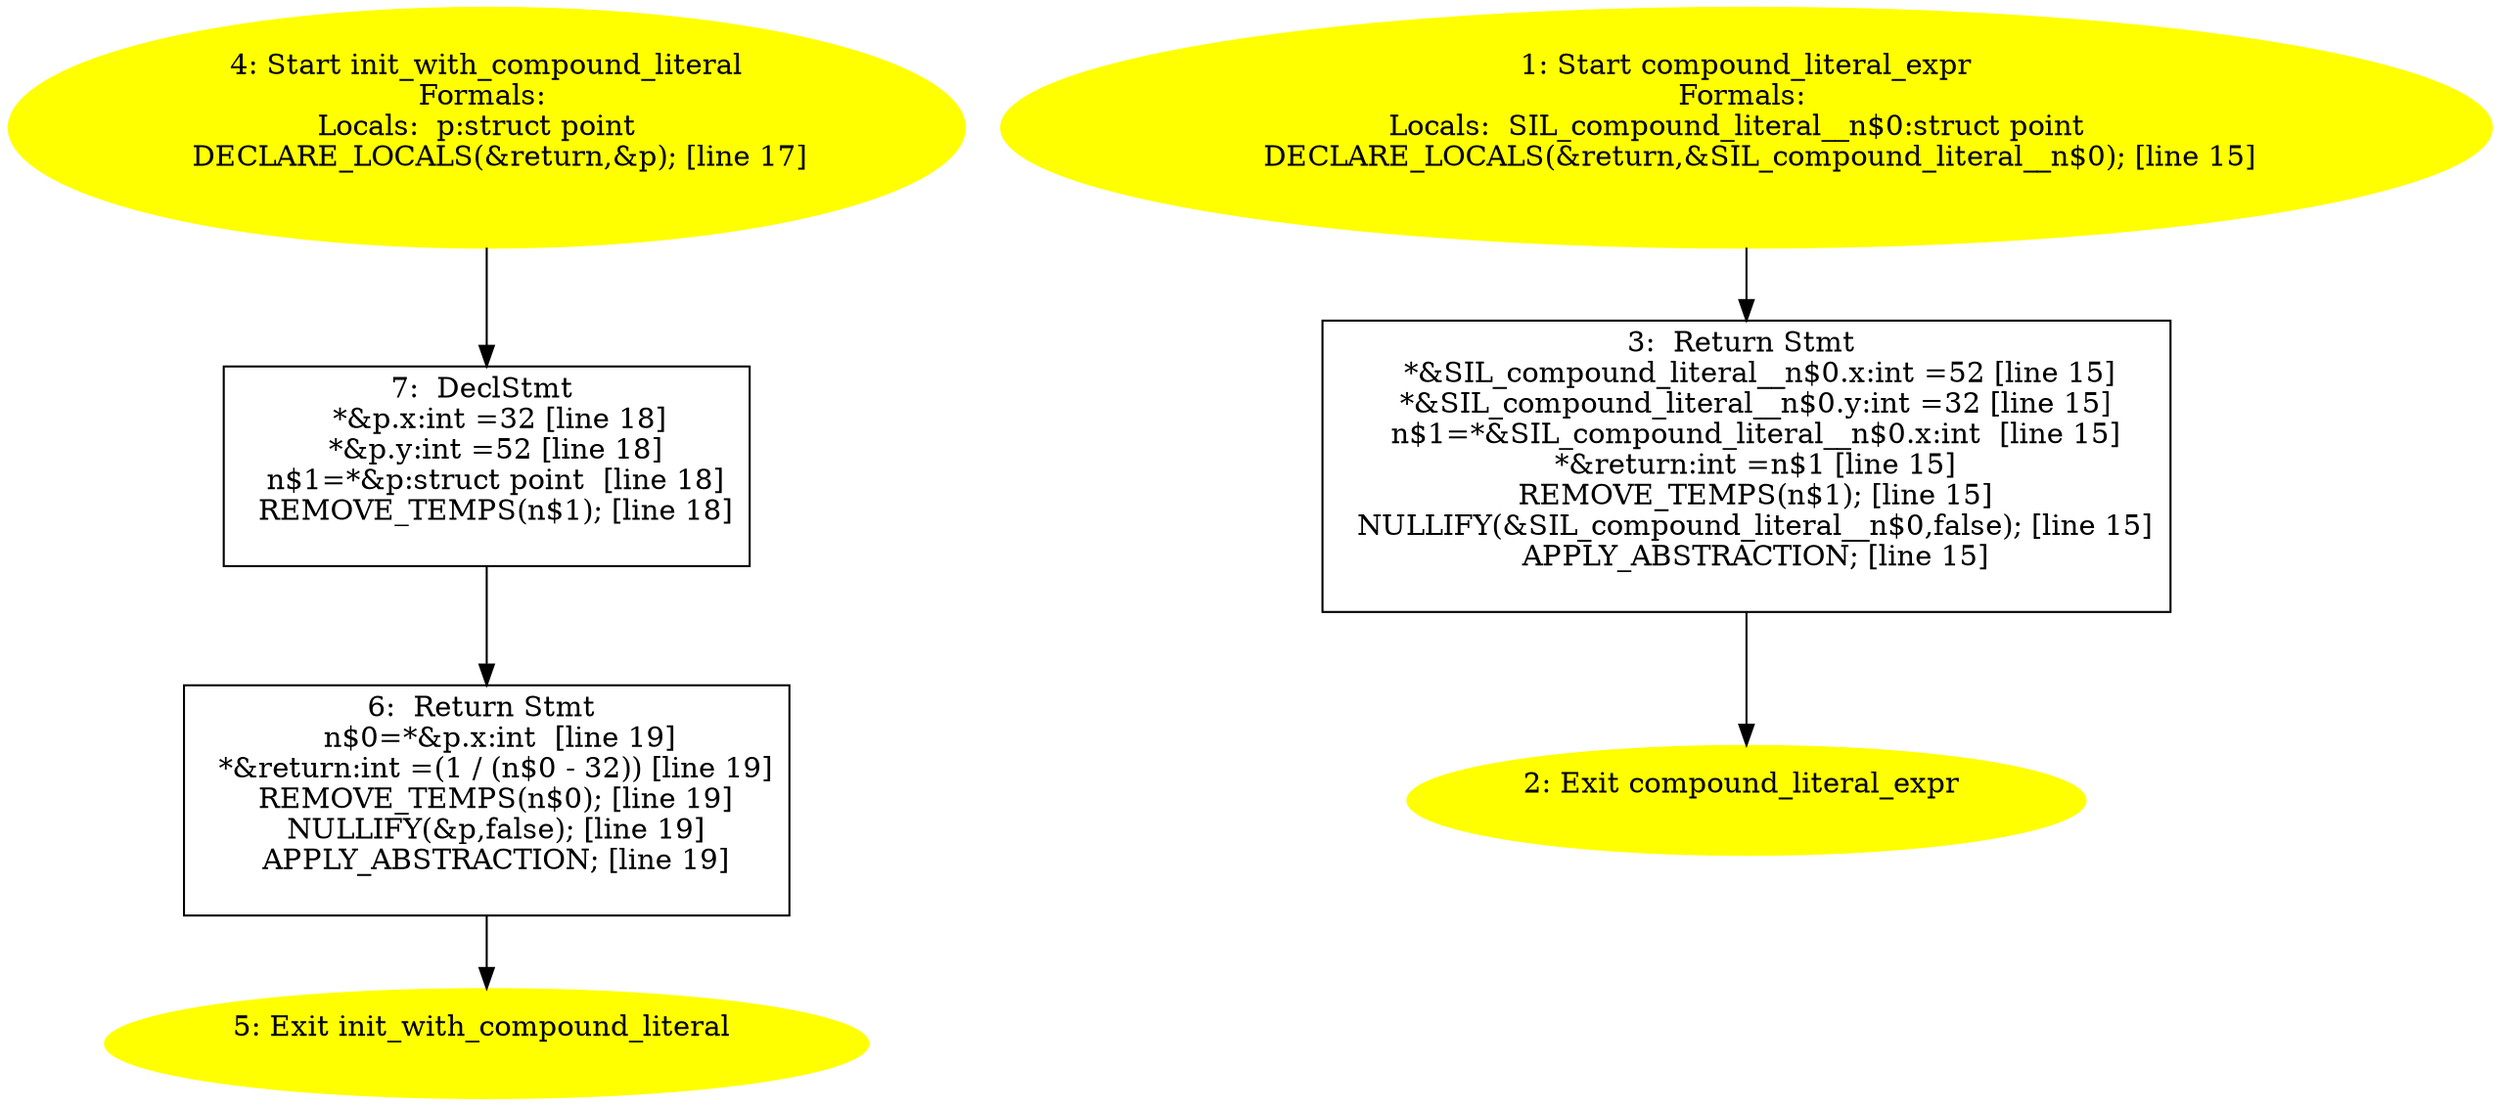 digraph iCFG {
7 [label="7:  DeclStmt \n   *&p.x:int =32 [line 18]\n  *&p.y:int =52 [line 18]\n  n$1=*&p:struct point  [line 18]\n  REMOVE_TEMPS(n$1); [line 18]\n " shape="box"]
	

	 7 -> 6 ;
6 [label="6:  Return Stmt \n   n$0=*&p.x:int  [line 19]\n  *&return:int =(1 / (n$0 - 32)) [line 19]\n  REMOVE_TEMPS(n$0); [line 19]\n  NULLIFY(&p,false); [line 19]\n  APPLY_ABSTRACTION; [line 19]\n " shape="box"]
	

	 6 -> 5 ;
5 [label="5: Exit init_with_compound_literal \n  " color=yellow style=filled]
	

4 [label="4: Start init_with_compound_literal\nFormals: \nLocals:  p:struct point  \n   DECLARE_LOCALS(&return,&p); [line 17]\n " color=yellow style=filled]
	

	 4 -> 7 ;
3 [label="3:  Return Stmt \n   *&SIL_compound_literal__n$0.x:int =52 [line 15]\n  *&SIL_compound_literal__n$0.y:int =32 [line 15]\n  n$1=*&SIL_compound_literal__n$0.x:int  [line 15]\n  *&return:int =n$1 [line 15]\n  REMOVE_TEMPS(n$1); [line 15]\n  NULLIFY(&SIL_compound_literal__n$0,false); [line 15]\n  APPLY_ABSTRACTION; [line 15]\n " shape="box"]
	

	 3 -> 2 ;
2 [label="2: Exit compound_literal_expr \n  " color=yellow style=filled]
	

1 [label="1: Start compound_literal_expr\nFormals: \nLocals:  SIL_compound_literal__n$0:struct point  \n   DECLARE_LOCALS(&return,&SIL_compound_literal__n$0); [line 15]\n " color=yellow style=filled]
	

	 1 -> 3 ;
}
